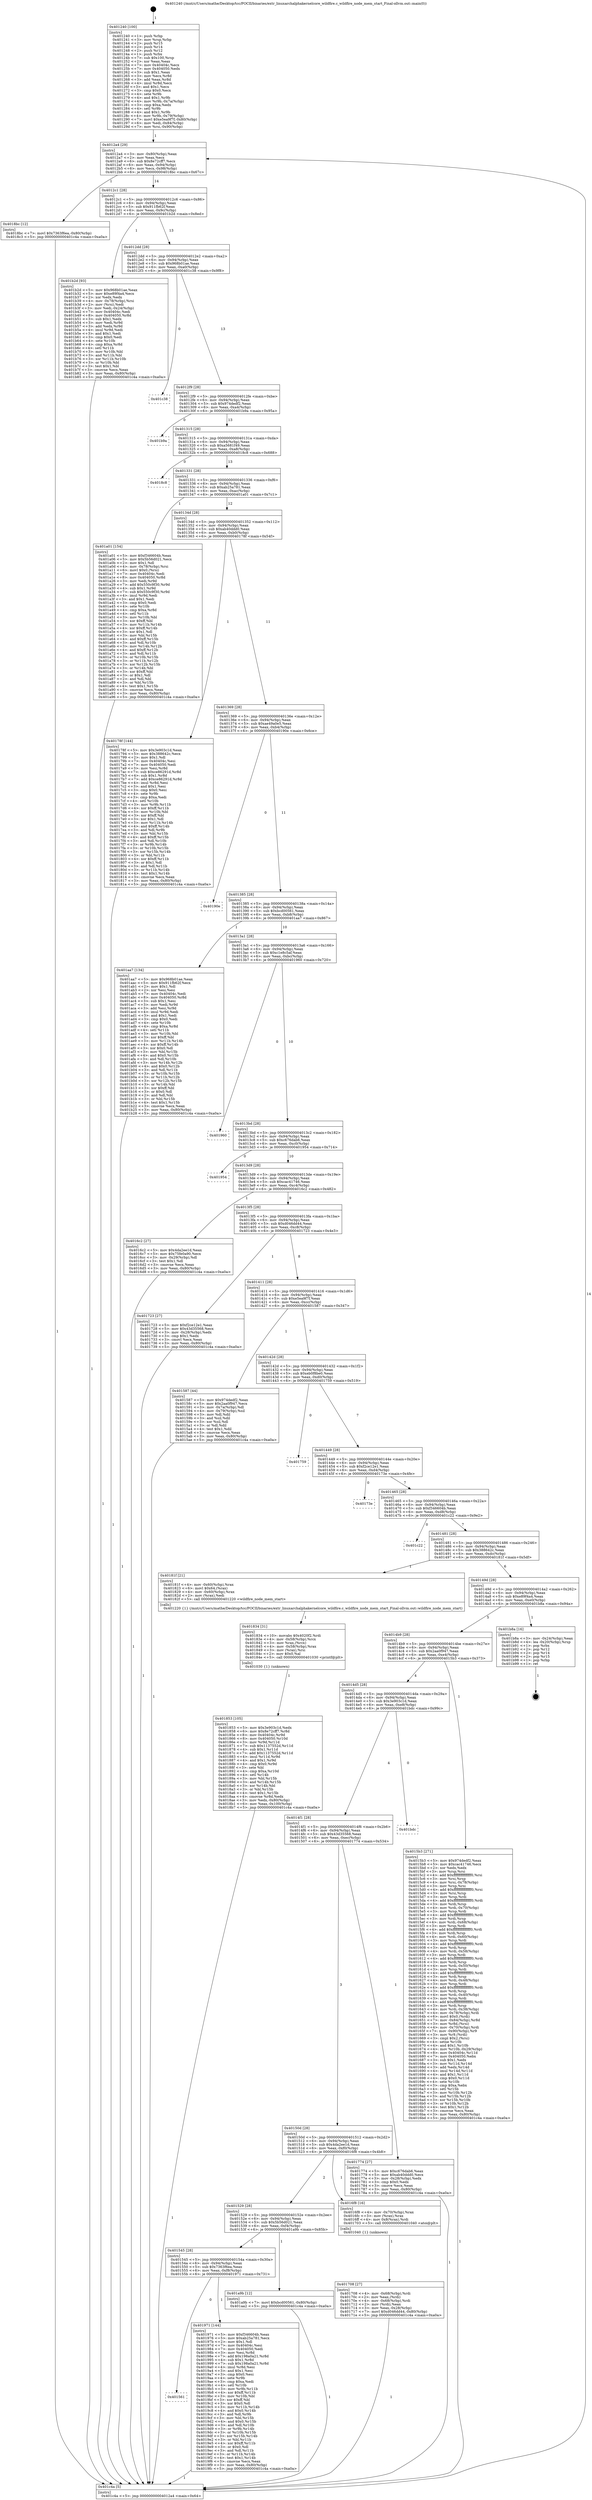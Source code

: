 digraph "0x401240" {
  label = "0x401240 (/mnt/c/Users/mathe/Desktop/tcc/POCII/binaries/extr_linuxarchalphakernelcore_wildfire.c_wildfire_node_mem_start_Final-ollvm.out::main(0))"
  labelloc = "t"
  node[shape=record]

  Entry [label="",width=0.3,height=0.3,shape=circle,fillcolor=black,style=filled]
  "0x4012a4" [label="{
     0x4012a4 [29]\l
     | [instrs]\l
     &nbsp;&nbsp;0x4012a4 \<+3\>: mov -0x80(%rbp),%eax\l
     &nbsp;&nbsp;0x4012a7 \<+2\>: mov %eax,%ecx\l
     &nbsp;&nbsp;0x4012a9 \<+6\>: sub $0x8e72cff7,%ecx\l
     &nbsp;&nbsp;0x4012af \<+6\>: mov %eax,-0x94(%rbp)\l
     &nbsp;&nbsp;0x4012b5 \<+6\>: mov %ecx,-0x98(%rbp)\l
     &nbsp;&nbsp;0x4012bb \<+6\>: je 00000000004018bc \<main+0x67c\>\l
  }"]
  "0x4018bc" [label="{
     0x4018bc [12]\l
     | [instrs]\l
     &nbsp;&nbsp;0x4018bc \<+7\>: movl $0x7363f6ea,-0x80(%rbp)\l
     &nbsp;&nbsp;0x4018c3 \<+5\>: jmp 0000000000401c4a \<main+0xa0a\>\l
  }"]
  "0x4012c1" [label="{
     0x4012c1 [28]\l
     | [instrs]\l
     &nbsp;&nbsp;0x4012c1 \<+5\>: jmp 00000000004012c6 \<main+0x86\>\l
     &nbsp;&nbsp;0x4012c6 \<+6\>: mov -0x94(%rbp),%eax\l
     &nbsp;&nbsp;0x4012cc \<+5\>: sub $0x911fb62f,%eax\l
     &nbsp;&nbsp;0x4012d1 \<+6\>: mov %eax,-0x9c(%rbp)\l
     &nbsp;&nbsp;0x4012d7 \<+6\>: je 0000000000401b2d \<main+0x8ed\>\l
  }"]
  Exit [label="",width=0.3,height=0.3,shape=circle,fillcolor=black,style=filled,peripheries=2]
  "0x401b2d" [label="{
     0x401b2d [93]\l
     | [instrs]\l
     &nbsp;&nbsp;0x401b2d \<+5\>: mov $0x968b01ae,%eax\l
     &nbsp;&nbsp;0x401b32 \<+5\>: mov $0xe89f4a4,%ecx\l
     &nbsp;&nbsp;0x401b37 \<+2\>: xor %edx,%edx\l
     &nbsp;&nbsp;0x401b39 \<+4\>: mov -0x78(%rbp),%rsi\l
     &nbsp;&nbsp;0x401b3d \<+2\>: mov (%rsi),%edi\l
     &nbsp;&nbsp;0x401b3f \<+3\>: mov %edi,-0x24(%rbp)\l
     &nbsp;&nbsp;0x401b42 \<+7\>: mov 0x40404c,%edi\l
     &nbsp;&nbsp;0x401b49 \<+8\>: mov 0x404050,%r8d\l
     &nbsp;&nbsp;0x401b51 \<+3\>: sub $0x1,%edx\l
     &nbsp;&nbsp;0x401b54 \<+3\>: mov %edi,%r9d\l
     &nbsp;&nbsp;0x401b57 \<+3\>: add %edx,%r9d\l
     &nbsp;&nbsp;0x401b5a \<+4\>: imul %r9d,%edi\l
     &nbsp;&nbsp;0x401b5e \<+3\>: and $0x1,%edi\l
     &nbsp;&nbsp;0x401b61 \<+3\>: cmp $0x0,%edi\l
     &nbsp;&nbsp;0x401b64 \<+4\>: sete %r10b\l
     &nbsp;&nbsp;0x401b68 \<+4\>: cmp $0xa,%r8d\l
     &nbsp;&nbsp;0x401b6c \<+4\>: setl %r11b\l
     &nbsp;&nbsp;0x401b70 \<+3\>: mov %r10b,%bl\l
     &nbsp;&nbsp;0x401b73 \<+3\>: and %r11b,%bl\l
     &nbsp;&nbsp;0x401b76 \<+3\>: xor %r11b,%r10b\l
     &nbsp;&nbsp;0x401b79 \<+3\>: or %r10b,%bl\l
     &nbsp;&nbsp;0x401b7c \<+3\>: test $0x1,%bl\l
     &nbsp;&nbsp;0x401b7f \<+3\>: cmovne %ecx,%eax\l
     &nbsp;&nbsp;0x401b82 \<+3\>: mov %eax,-0x80(%rbp)\l
     &nbsp;&nbsp;0x401b85 \<+5\>: jmp 0000000000401c4a \<main+0xa0a\>\l
  }"]
  "0x4012dd" [label="{
     0x4012dd [28]\l
     | [instrs]\l
     &nbsp;&nbsp;0x4012dd \<+5\>: jmp 00000000004012e2 \<main+0xa2\>\l
     &nbsp;&nbsp;0x4012e2 \<+6\>: mov -0x94(%rbp),%eax\l
     &nbsp;&nbsp;0x4012e8 \<+5\>: sub $0x968b01ae,%eax\l
     &nbsp;&nbsp;0x4012ed \<+6\>: mov %eax,-0xa0(%rbp)\l
     &nbsp;&nbsp;0x4012f3 \<+6\>: je 0000000000401c38 \<main+0x9f8\>\l
  }"]
  "0x401561" [label="{
     0x401561\l
  }", style=dashed]
  "0x401c38" [label="{
     0x401c38\l
  }", style=dashed]
  "0x4012f9" [label="{
     0x4012f9 [28]\l
     | [instrs]\l
     &nbsp;&nbsp;0x4012f9 \<+5\>: jmp 00000000004012fe \<main+0xbe\>\l
     &nbsp;&nbsp;0x4012fe \<+6\>: mov -0x94(%rbp),%eax\l
     &nbsp;&nbsp;0x401304 \<+5\>: sub $0x974dedf2,%eax\l
     &nbsp;&nbsp;0x401309 \<+6\>: mov %eax,-0xa4(%rbp)\l
     &nbsp;&nbsp;0x40130f \<+6\>: je 0000000000401b9a \<main+0x95a\>\l
  }"]
  "0x401971" [label="{
     0x401971 [144]\l
     | [instrs]\l
     &nbsp;&nbsp;0x401971 \<+5\>: mov $0xf346604b,%eax\l
     &nbsp;&nbsp;0x401976 \<+5\>: mov $0xab25a781,%ecx\l
     &nbsp;&nbsp;0x40197b \<+2\>: mov $0x1,%dl\l
     &nbsp;&nbsp;0x40197d \<+7\>: mov 0x40404c,%esi\l
     &nbsp;&nbsp;0x401984 \<+7\>: mov 0x404050,%edi\l
     &nbsp;&nbsp;0x40198b \<+3\>: mov %esi,%r8d\l
     &nbsp;&nbsp;0x40198e \<+7\>: add $0x198a0a21,%r8d\l
     &nbsp;&nbsp;0x401995 \<+4\>: sub $0x1,%r8d\l
     &nbsp;&nbsp;0x401999 \<+7\>: sub $0x198a0a21,%r8d\l
     &nbsp;&nbsp;0x4019a0 \<+4\>: imul %r8d,%esi\l
     &nbsp;&nbsp;0x4019a4 \<+3\>: and $0x1,%esi\l
     &nbsp;&nbsp;0x4019a7 \<+3\>: cmp $0x0,%esi\l
     &nbsp;&nbsp;0x4019aa \<+4\>: sete %r9b\l
     &nbsp;&nbsp;0x4019ae \<+3\>: cmp $0xa,%edi\l
     &nbsp;&nbsp;0x4019b1 \<+4\>: setl %r10b\l
     &nbsp;&nbsp;0x4019b5 \<+3\>: mov %r9b,%r11b\l
     &nbsp;&nbsp;0x4019b8 \<+4\>: xor $0xff,%r11b\l
     &nbsp;&nbsp;0x4019bc \<+3\>: mov %r10b,%bl\l
     &nbsp;&nbsp;0x4019bf \<+3\>: xor $0xff,%bl\l
     &nbsp;&nbsp;0x4019c2 \<+3\>: xor $0x0,%dl\l
     &nbsp;&nbsp;0x4019c5 \<+3\>: mov %r11b,%r14b\l
     &nbsp;&nbsp;0x4019c8 \<+4\>: and $0x0,%r14b\l
     &nbsp;&nbsp;0x4019cc \<+3\>: and %dl,%r9b\l
     &nbsp;&nbsp;0x4019cf \<+3\>: mov %bl,%r15b\l
     &nbsp;&nbsp;0x4019d2 \<+4\>: and $0x0,%r15b\l
     &nbsp;&nbsp;0x4019d6 \<+3\>: and %dl,%r10b\l
     &nbsp;&nbsp;0x4019d9 \<+3\>: or %r9b,%r14b\l
     &nbsp;&nbsp;0x4019dc \<+3\>: or %r10b,%r15b\l
     &nbsp;&nbsp;0x4019df \<+3\>: xor %r15b,%r14b\l
     &nbsp;&nbsp;0x4019e2 \<+3\>: or %bl,%r11b\l
     &nbsp;&nbsp;0x4019e5 \<+4\>: xor $0xff,%r11b\l
     &nbsp;&nbsp;0x4019e9 \<+3\>: or $0x0,%dl\l
     &nbsp;&nbsp;0x4019ec \<+3\>: and %dl,%r11b\l
     &nbsp;&nbsp;0x4019ef \<+3\>: or %r11b,%r14b\l
     &nbsp;&nbsp;0x4019f2 \<+4\>: test $0x1,%r14b\l
     &nbsp;&nbsp;0x4019f6 \<+3\>: cmovne %ecx,%eax\l
     &nbsp;&nbsp;0x4019f9 \<+3\>: mov %eax,-0x80(%rbp)\l
     &nbsp;&nbsp;0x4019fc \<+5\>: jmp 0000000000401c4a \<main+0xa0a\>\l
  }"]
  "0x401b9a" [label="{
     0x401b9a\l
  }", style=dashed]
  "0x401315" [label="{
     0x401315 [28]\l
     | [instrs]\l
     &nbsp;&nbsp;0x401315 \<+5\>: jmp 000000000040131a \<main+0xda\>\l
     &nbsp;&nbsp;0x40131a \<+6\>: mov -0x94(%rbp),%eax\l
     &nbsp;&nbsp;0x401320 \<+5\>: sub $0xa5681f49,%eax\l
     &nbsp;&nbsp;0x401325 \<+6\>: mov %eax,-0xa8(%rbp)\l
     &nbsp;&nbsp;0x40132b \<+6\>: je 00000000004018c8 \<main+0x688\>\l
  }"]
  "0x401545" [label="{
     0x401545 [28]\l
     | [instrs]\l
     &nbsp;&nbsp;0x401545 \<+5\>: jmp 000000000040154a \<main+0x30a\>\l
     &nbsp;&nbsp;0x40154a \<+6\>: mov -0x94(%rbp),%eax\l
     &nbsp;&nbsp;0x401550 \<+5\>: sub $0x7363f6ea,%eax\l
     &nbsp;&nbsp;0x401555 \<+6\>: mov %eax,-0xf8(%rbp)\l
     &nbsp;&nbsp;0x40155b \<+6\>: je 0000000000401971 \<main+0x731\>\l
  }"]
  "0x4018c8" [label="{
     0x4018c8\l
  }", style=dashed]
  "0x401331" [label="{
     0x401331 [28]\l
     | [instrs]\l
     &nbsp;&nbsp;0x401331 \<+5\>: jmp 0000000000401336 \<main+0xf6\>\l
     &nbsp;&nbsp;0x401336 \<+6\>: mov -0x94(%rbp),%eax\l
     &nbsp;&nbsp;0x40133c \<+5\>: sub $0xab25a781,%eax\l
     &nbsp;&nbsp;0x401341 \<+6\>: mov %eax,-0xac(%rbp)\l
     &nbsp;&nbsp;0x401347 \<+6\>: je 0000000000401a01 \<main+0x7c1\>\l
  }"]
  "0x401a9b" [label="{
     0x401a9b [12]\l
     | [instrs]\l
     &nbsp;&nbsp;0x401a9b \<+7\>: movl $0xbcd00561,-0x80(%rbp)\l
     &nbsp;&nbsp;0x401aa2 \<+5\>: jmp 0000000000401c4a \<main+0xa0a\>\l
  }"]
  "0x401a01" [label="{
     0x401a01 [154]\l
     | [instrs]\l
     &nbsp;&nbsp;0x401a01 \<+5\>: mov $0xf346604b,%eax\l
     &nbsp;&nbsp;0x401a06 \<+5\>: mov $0x5b56d021,%ecx\l
     &nbsp;&nbsp;0x401a0b \<+2\>: mov $0x1,%dl\l
     &nbsp;&nbsp;0x401a0d \<+4\>: mov -0x78(%rbp),%rsi\l
     &nbsp;&nbsp;0x401a11 \<+6\>: movl $0x0,(%rsi)\l
     &nbsp;&nbsp;0x401a17 \<+7\>: mov 0x40404c,%edi\l
     &nbsp;&nbsp;0x401a1e \<+8\>: mov 0x404050,%r8d\l
     &nbsp;&nbsp;0x401a26 \<+3\>: mov %edi,%r9d\l
     &nbsp;&nbsp;0x401a29 \<+7\>: add $0x550c9f30,%r9d\l
     &nbsp;&nbsp;0x401a30 \<+4\>: sub $0x1,%r9d\l
     &nbsp;&nbsp;0x401a34 \<+7\>: sub $0x550c9f30,%r9d\l
     &nbsp;&nbsp;0x401a3b \<+4\>: imul %r9d,%edi\l
     &nbsp;&nbsp;0x401a3f \<+3\>: and $0x1,%edi\l
     &nbsp;&nbsp;0x401a42 \<+3\>: cmp $0x0,%edi\l
     &nbsp;&nbsp;0x401a45 \<+4\>: sete %r10b\l
     &nbsp;&nbsp;0x401a49 \<+4\>: cmp $0xa,%r8d\l
     &nbsp;&nbsp;0x401a4d \<+4\>: setl %r11b\l
     &nbsp;&nbsp;0x401a51 \<+3\>: mov %r10b,%bl\l
     &nbsp;&nbsp;0x401a54 \<+3\>: xor $0xff,%bl\l
     &nbsp;&nbsp;0x401a57 \<+3\>: mov %r11b,%r14b\l
     &nbsp;&nbsp;0x401a5a \<+4\>: xor $0xff,%r14b\l
     &nbsp;&nbsp;0x401a5e \<+3\>: xor $0x1,%dl\l
     &nbsp;&nbsp;0x401a61 \<+3\>: mov %bl,%r15b\l
     &nbsp;&nbsp;0x401a64 \<+4\>: and $0xff,%r15b\l
     &nbsp;&nbsp;0x401a68 \<+3\>: and %dl,%r10b\l
     &nbsp;&nbsp;0x401a6b \<+3\>: mov %r14b,%r12b\l
     &nbsp;&nbsp;0x401a6e \<+4\>: and $0xff,%r12b\l
     &nbsp;&nbsp;0x401a72 \<+3\>: and %dl,%r11b\l
     &nbsp;&nbsp;0x401a75 \<+3\>: or %r10b,%r15b\l
     &nbsp;&nbsp;0x401a78 \<+3\>: or %r11b,%r12b\l
     &nbsp;&nbsp;0x401a7b \<+3\>: xor %r12b,%r15b\l
     &nbsp;&nbsp;0x401a7e \<+3\>: or %r14b,%bl\l
     &nbsp;&nbsp;0x401a81 \<+3\>: xor $0xff,%bl\l
     &nbsp;&nbsp;0x401a84 \<+3\>: or $0x1,%dl\l
     &nbsp;&nbsp;0x401a87 \<+2\>: and %dl,%bl\l
     &nbsp;&nbsp;0x401a89 \<+3\>: or %bl,%r15b\l
     &nbsp;&nbsp;0x401a8c \<+4\>: test $0x1,%r15b\l
     &nbsp;&nbsp;0x401a90 \<+3\>: cmovne %ecx,%eax\l
     &nbsp;&nbsp;0x401a93 \<+3\>: mov %eax,-0x80(%rbp)\l
     &nbsp;&nbsp;0x401a96 \<+5\>: jmp 0000000000401c4a \<main+0xa0a\>\l
  }"]
  "0x40134d" [label="{
     0x40134d [28]\l
     | [instrs]\l
     &nbsp;&nbsp;0x40134d \<+5\>: jmp 0000000000401352 \<main+0x112\>\l
     &nbsp;&nbsp;0x401352 \<+6\>: mov -0x94(%rbp),%eax\l
     &nbsp;&nbsp;0x401358 \<+5\>: sub $0xab40ddd0,%eax\l
     &nbsp;&nbsp;0x40135d \<+6\>: mov %eax,-0xb0(%rbp)\l
     &nbsp;&nbsp;0x401363 \<+6\>: je 000000000040178f \<main+0x54f\>\l
  }"]
  "0x401853" [label="{
     0x401853 [105]\l
     | [instrs]\l
     &nbsp;&nbsp;0x401853 \<+5\>: mov $0x3e903c1d,%edx\l
     &nbsp;&nbsp;0x401858 \<+6\>: mov $0x8e72cff7,%r8d\l
     &nbsp;&nbsp;0x40185e \<+8\>: mov 0x40404c,%r9d\l
     &nbsp;&nbsp;0x401866 \<+8\>: mov 0x404050,%r10d\l
     &nbsp;&nbsp;0x40186e \<+3\>: mov %r9d,%r11d\l
     &nbsp;&nbsp;0x401871 \<+7\>: sub $0x1137552d,%r11d\l
     &nbsp;&nbsp;0x401878 \<+4\>: sub $0x1,%r11d\l
     &nbsp;&nbsp;0x40187c \<+7\>: add $0x1137552d,%r11d\l
     &nbsp;&nbsp;0x401883 \<+4\>: imul %r11d,%r9d\l
     &nbsp;&nbsp;0x401887 \<+4\>: and $0x1,%r9d\l
     &nbsp;&nbsp;0x40188b \<+4\>: cmp $0x0,%r9d\l
     &nbsp;&nbsp;0x40188f \<+3\>: sete %bl\l
     &nbsp;&nbsp;0x401892 \<+4\>: cmp $0xa,%r10d\l
     &nbsp;&nbsp;0x401896 \<+4\>: setl %r14b\l
     &nbsp;&nbsp;0x40189a \<+3\>: mov %bl,%r15b\l
     &nbsp;&nbsp;0x40189d \<+3\>: and %r14b,%r15b\l
     &nbsp;&nbsp;0x4018a0 \<+3\>: xor %r14b,%bl\l
     &nbsp;&nbsp;0x4018a3 \<+3\>: or %bl,%r15b\l
     &nbsp;&nbsp;0x4018a6 \<+4\>: test $0x1,%r15b\l
     &nbsp;&nbsp;0x4018aa \<+4\>: cmovne %r8d,%edx\l
     &nbsp;&nbsp;0x4018ae \<+3\>: mov %edx,-0x80(%rbp)\l
     &nbsp;&nbsp;0x4018b1 \<+6\>: mov %eax,-0x100(%rbp)\l
     &nbsp;&nbsp;0x4018b7 \<+5\>: jmp 0000000000401c4a \<main+0xa0a\>\l
  }"]
  "0x40178f" [label="{
     0x40178f [144]\l
     | [instrs]\l
     &nbsp;&nbsp;0x40178f \<+5\>: mov $0x3e903c1d,%eax\l
     &nbsp;&nbsp;0x401794 \<+5\>: mov $0x388642c,%ecx\l
     &nbsp;&nbsp;0x401799 \<+2\>: mov $0x1,%dl\l
     &nbsp;&nbsp;0x40179b \<+7\>: mov 0x40404c,%esi\l
     &nbsp;&nbsp;0x4017a2 \<+7\>: mov 0x404050,%edi\l
     &nbsp;&nbsp;0x4017a9 \<+3\>: mov %esi,%r8d\l
     &nbsp;&nbsp;0x4017ac \<+7\>: sub $0xce86291d,%r8d\l
     &nbsp;&nbsp;0x4017b3 \<+4\>: sub $0x1,%r8d\l
     &nbsp;&nbsp;0x4017b7 \<+7\>: add $0xce86291d,%r8d\l
     &nbsp;&nbsp;0x4017be \<+4\>: imul %r8d,%esi\l
     &nbsp;&nbsp;0x4017c2 \<+3\>: and $0x1,%esi\l
     &nbsp;&nbsp;0x4017c5 \<+3\>: cmp $0x0,%esi\l
     &nbsp;&nbsp;0x4017c8 \<+4\>: sete %r9b\l
     &nbsp;&nbsp;0x4017cc \<+3\>: cmp $0xa,%edi\l
     &nbsp;&nbsp;0x4017cf \<+4\>: setl %r10b\l
     &nbsp;&nbsp;0x4017d3 \<+3\>: mov %r9b,%r11b\l
     &nbsp;&nbsp;0x4017d6 \<+4\>: xor $0xff,%r11b\l
     &nbsp;&nbsp;0x4017da \<+3\>: mov %r10b,%bl\l
     &nbsp;&nbsp;0x4017dd \<+3\>: xor $0xff,%bl\l
     &nbsp;&nbsp;0x4017e0 \<+3\>: xor $0x1,%dl\l
     &nbsp;&nbsp;0x4017e3 \<+3\>: mov %r11b,%r14b\l
     &nbsp;&nbsp;0x4017e6 \<+4\>: and $0xff,%r14b\l
     &nbsp;&nbsp;0x4017ea \<+3\>: and %dl,%r9b\l
     &nbsp;&nbsp;0x4017ed \<+3\>: mov %bl,%r15b\l
     &nbsp;&nbsp;0x4017f0 \<+4\>: and $0xff,%r15b\l
     &nbsp;&nbsp;0x4017f4 \<+3\>: and %dl,%r10b\l
     &nbsp;&nbsp;0x4017f7 \<+3\>: or %r9b,%r14b\l
     &nbsp;&nbsp;0x4017fa \<+3\>: or %r10b,%r15b\l
     &nbsp;&nbsp;0x4017fd \<+3\>: xor %r15b,%r14b\l
     &nbsp;&nbsp;0x401800 \<+3\>: or %bl,%r11b\l
     &nbsp;&nbsp;0x401803 \<+4\>: xor $0xff,%r11b\l
     &nbsp;&nbsp;0x401807 \<+3\>: or $0x1,%dl\l
     &nbsp;&nbsp;0x40180a \<+3\>: and %dl,%r11b\l
     &nbsp;&nbsp;0x40180d \<+3\>: or %r11b,%r14b\l
     &nbsp;&nbsp;0x401810 \<+4\>: test $0x1,%r14b\l
     &nbsp;&nbsp;0x401814 \<+3\>: cmovne %ecx,%eax\l
     &nbsp;&nbsp;0x401817 \<+3\>: mov %eax,-0x80(%rbp)\l
     &nbsp;&nbsp;0x40181a \<+5\>: jmp 0000000000401c4a \<main+0xa0a\>\l
  }"]
  "0x401369" [label="{
     0x401369 [28]\l
     | [instrs]\l
     &nbsp;&nbsp;0x401369 \<+5\>: jmp 000000000040136e \<main+0x12e\>\l
     &nbsp;&nbsp;0x40136e \<+6\>: mov -0x94(%rbp),%eax\l
     &nbsp;&nbsp;0x401374 \<+5\>: sub $0xae49a0e5,%eax\l
     &nbsp;&nbsp;0x401379 \<+6\>: mov %eax,-0xb4(%rbp)\l
     &nbsp;&nbsp;0x40137f \<+6\>: je 000000000040190e \<main+0x6ce\>\l
  }"]
  "0x401834" [label="{
     0x401834 [31]\l
     | [instrs]\l
     &nbsp;&nbsp;0x401834 \<+10\>: movabs $0x4020f2,%rdi\l
     &nbsp;&nbsp;0x40183e \<+4\>: mov -0x58(%rbp),%rcx\l
     &nbsp;&nbsp;0x401842 \<+3\>: mov %rax,(%rcx)\l
     &nbsp;&nbsp;0x401845 \<+4\>: mov -0x58(%rbp),%rax\l
     &nbsp;&nbsp;0x401849 \<+3\>: mov (%rax),%rsi\l
     &nbsp;&nbsp;0x40184c \<+2\>: mov $0x0,%al\l
     &nbsp;&nbsp;0x40184e \<+5\>: call 0000000000401030 \<printf@plt\>\l
     | [calls]\l
     &nbsp;&nbsp;0x401030 \{1\} (unknown)\l
  }"]
  "0x40190e" [label="{
     0x40190e\l
  }", style=dashed]
  "0x401385" [label="{
     0x401385 [28]\l
     | [instrs]\l
     &nbsp;&nbsp;0x401385 \<+5\>: jmp 000000000040138a \<main+0x14a\>\l
     &nbsp;&nbsp;0x40138a \<+6\>: mov -0x94(%rbp),%eax\l
     &nbsp;&nbsp;0x401390 \<+5\>: sub $0xbcd00561,%eax\l
     &nbsp;&nbsp;0x401395 \<+6\>: mov %eax,-0xb8(%rbp)\l
     &nbsp;&nbsp;0x40139b \<+6\>: je 0000000000401aa7 \<main+0x867\>\l
  }"]
  "0x401708" [label="{
     0x401708 [27]\l
     | [instrs]\l
     &nbsp;&nbsp;0x401708 \<+4\>: mov -0x68(%rbp),%rdi\l
     &nbsp;&nbsp;0x40170c \<+2\>: mov %eax,(%rdi)\l
     &nbsp;&nbsp;0x40170e \<+4\>: mov -0x68(%rbp),%rdi\l
     &nbsp;&nbsp;0x401712 \<+2\>: mov (%rdi),%eax\l
     &nbsp;&nbsp;0x401714 \<+3\>: mov %eax,-0x28(%rbp)\l
     &nbsp;&nbsp;0x401717 \<+7\>: movl $0xd046dd44,-0x80(%rbp)\l
     &nbsp;&nbsp;0x40171e \<+5\>: jmp 0000000000401c4a \<main+0xa0a\>\l
  }"]
  "0x401aa7" [label="{
     0x401aa7 [134]\l
     | [instrs]\l
     &nbsp;&nbsp;0x401aa7 \<+5\>: mov $0x968b01ae,%eax\l
     &nbsp;&nbsp;0x401aac \<+5\>: mov $0x911fb62f,%ecx\l
     &nbsp;&nbsp;0x401ab1 \<+2\>: mov $0x1,%dl\l
     &nbsp;&nbsp;0x401ab3 \<+2\>: xor %esi,%esi\l
     &nbsp;&nbsp;0x401ab5 \<+7\>: mov 0x40404c,%edi\l
     &nbsp;&nbsp;0x401abc \<+8\>: mov 0x404050,%r8d\l
     &nbsp;&nbsp;0x401ac4 \<+3\>: sub $0x1,%esi\l
     &nbsp;&nbsp;0x401ac7 \<+3\>: mov %edi,%r9d\l
     &nbsp;&nbsp;0x401aca \<+3\>: add %esi,%r9d\l
     &nbsp;&nbsp;0x401acd \<+4\>: imul %r9d,%edi\l
     &nbsp;&nbsp;0x401ad1 \<+3\>: and $0x1,%edi\l
     &nbsp;&nbsp;0x401ad4 \<+3\>: cmp $0x0,%edi\l
     &nbsp;&nbsp;0x401ad7 \<+4\>: sete %r10b\l
     &nbsp;&nbsp;0x401adb \<+4\>: cmp $0xa,%r8d\l
     &nbsp;&nbsp;0x401adf \<+4\>: setl %r11b\l
     &nbsp;&nbsp;0x401ae3 \<+3\>: mov %r10b,%bl\l
     &nbsp;&nbsp;0x401ae6 \<+3\>: xor $0xff,%bl\l
     &nbsp;&nbsp;0x401ae9 \<+3\>: mov %r11b,%r14b\l
     &nbsp;&nbsp;0x401aec \<+4\>: xor $0xff,%r14b\l
     &nbsp;&nbsp;0x401af0 \<+3\>: xor $0x0,%dl\l
     &nbsp;&nbsp;0x401af3 \<+3\>: mov %bl,%r15b\l
     &nbsp;&nbsp;0x401af6 \<+4\>: and $0x0,%r15b\l
     &nbsp;&nbsp;0x401afa \<+3\>: and %dl,%r10b\l
     &nbsp;&nbsp;0x401afd \<+3\>: mov %r14b,%r12b\l
     &nbsp;&nbsp;0x401b00 \<+4\>: and $0x0,%r12b\l
     &nbsp;&nbsp;0x401b04 \<+3\>: and %dl,%r11b\l
     &nbsp;&nbsp;0x401b07 \<+3\>: or %r10b,%r15b\l
     &nbsp;&nbsp;0x401b0a \<+3\>: or %r11b,%r12b\l
     &nbsp;&nbsp;0x401b0d \<+3\>: xor %r12b,%r15b\l
     &nbsp;&nbsp;0x401b10 \<+3\>: or %r14b,%bl\l
     &nbsp;&nbsp;0x401b13 \<+3\>: xor $0xff,%bl\l
     &nbsp;&nbsp;0x401b16 \<+3\>: or $0x0,%dl\l
     &nbsp;&nbsp;0x401b19 \<+2\>: and %dl,%bl\l
     &nbsp;&nbsp;0x401b1b \<+3\>: or %bl,%r15b\l
     &nbsp;&nbsp;0x401b1e \<+4\>: test $0x1,%r15b\l
     &nbsp;&nbsp;0x401b22 \<+3\>: cmovne %ecx,%eax\l
     &nbsp;&nbsp;0x401b25 \<+3\>: mov %eax,-0x80(%rbp)\l
     &nbsp;&nbsp;0x401b28 \<+5\>: jmp 0000000000401c4a \<main+0xa0a\>\l
  }"]
  "0x4013a1" [label="{
     0x4013a1 [28]\l
     | [instrs]\l
     &nbsp;&nbsp;0x4013a1 \<+5\>: jmp 00000000004013a6 \<main+0x166\>\l
     &nbsp;&nbsp;0x4013a6 \<+6\>: mov -0x94(%rbp),%eax\l
     &nbsp;&nbsp;0x4013ac \<+5\>: sub $0xc1e8c5af,%eax\l
     &nbsp;&nbsp;0x4013b1 \<+6\>: mov %eax,-0xbc(%rbp)\l
     &nbsp;&nbsp;0x4013b7 \<+6\>: je 0000000000401960 \<main+0x720\>\l
  }"]
  "0x401529" [label="{
     0x401529 [28]\l
     | [instrs]\l
     &nbsp;&nbsp;0x401529 \<+5\>: jmp 000000000040152e \<main+0x2ee\>\l
     &nbsp;&nbsp;0x40152e \<+6\>: mov -0x94(%rbp),%eax\l
     &nbsp;&nbsp;0x401534 \<+5\>: sub $0x5b56d021,%eax\l
     &nbsp;&nbsp;0x401539 \<+6\>: mov %eax,-0xf4(%rbp)\l
     &nbsp;&nbsp;0x40153f \<+6\>: je 0000000000401a9b \<main+0x85b\>\l
  }"]
  "0x401960" [label="{
     0x401960\l
  }", style=dashed]
  "0x4013bd" [label="{
     0x4013bd [28]\l
     | [instrs]\l
     &nbsp;&nbsp;0x4013bd \<+5\>: jmp 00000000004013c2 \<main+0x182\>\l
     &nbsp;&nbsp;0x4013c2 \<+6\>: mov -0x94(%rbp),%eax\l
     &nbsp;&nbsp;0x4013c8 \<+5\>: sub $0xc676dab6,%eax\l
     &nbsp;&nbsp;0x4013cd \<+6\>: mov %eax,-0xc0(%rbp)\l
     &nbsp;&nbsp;0x4013d3 \<+6\>: je 0000000000401954 \<main+0x714\>\l
  }"]
  "0x4016f8" [label="{
     0x4016f8 [16]\l
     | [instrs]\l
     &nbsp;&nbsp;0x4016f8 \<+4\>: mov -0x70(%rbp),%rax\l
     &nbsp;&nbsp;0x4016fc \<+3\>: mov (%rax),%rax\l
     &nbsp;&nbsp;0x4016ff \<+4\>: mov 0x8(%rax),%rdi\l
     &nbsp;&nbsp;0x401703 \<+5\>: call 0000000000401040 \<atoi@plt\>\l
     | [calls]\l
     &nbsp;&nbsp;0x401040 \{1\} (unknown)\l
  }"]
  "0x401954" [label="{
     0x401954\l
  }", style=dashed]
  "0x4013d9" [label="{
     0x4013d9 [28]\l
     | [instrs]\l
     &nbsp;&nbsp;0x4013d9 \<+5\>: jmp 00000000004013de \<main+0x19e\>\l
     &nbsp;&nbsp;0x4013de \<+6\>: mov -0x94(%rbp),%eax\l
     &nbsp;&nbsp;0x4013e4 \<+5\>: sub $0xcac41746,%eax\l
     &nbsp;&nbsp;0x4013e9 \<+6\>: mov %eax,-0xc4(%rbp)\l
     &nbsp;&nbsp;0x4013ef \<+6\>: je 00000000004016c2 \<main+0x482\>\l
  }"]
  "0x40150d" [label="{
     0x40150d [28]\l
     | [instrs]\l
     &nbsp;&nbsp;0x40150d \<+5\>: jmp 0000000000401512 \<main+0x2d2\>\l
     &nbsp;&nbsp;0x401512 \<+6\>: mov -0x94(%rbp),%eax\l
     &nbsp;&nbsp;0x401518 \<+5\>: sub $0x4da2ee1d,%eax\l
     &nbsp;&nbsp;0x40151d \<+6\>: mov %eax,-0xf0(%rbp)\l
     &nbsp;&nbsp;0x401523 \<+6\>: je 00000000004016f8 \<main+0x4b8\>\l
  }"]
  "0x4016c2" [label="{
     0x4016c2 [27]\l
     | [instrs]\l
     &nbsp;&nbsp;0x4016c2 \<+5\>: mov $0x4da2ee1d,%eax\l
     &nbsp;&nbsp;0x4016c7 \<+5\>: mov $0x75fe0a90,%ecx\l
     &nbsp;&nbsp;0x4016cc \<+3\>: mov -0x29(%rbp),%dl\l
     &nbsp;&nbsp;0x4016cf \<+3\>: test $0x1,%dl\l
     &nbsp;&nbsp;0x4016d2 \<+3\>: cmovne %ecx,%eax\l
     &nbsp;&nbsp;0x4016d5 \<+3\>: mov %eax,-0x80(%rbp)\l
     &nbsp;&nbsp;0x4016d8 \<+5\>: jmp 0000000000401c4a \<main+0xa0a\>\l
  }"]
  "0x4013f5" [label="{
     0x4013f5 [28]\l
     | [instrs]\l
     &nbsp;&nbsp;0x4013f5 \<+5\>: jmp 00000000004013fa \<main+0x1ba\>\l
     &nbsp;&nbsp;0x4013fa \<+6\>: mov -0x94(%rbp),%eax\l
     &nbsp;&nbsp;0x401400 \<+5\>: sub $0xd046dd44,%eax\l
     &nbsp;&nbsp;0x401405 \<+6\>: mov %eax,-0xc8(%rbp)\l
     &nbsp;&nbsp;0x40140b \<+6\>: je 0000000000401723 \<main+0x4e3\>\l
  }"]
  "0x401774" [label="{
     0x401774 [27]\l
     | [instrs]\l
     &nbsp;&nbsp;0x401774 \<+5\>: mov $0xc676dab6,%eax\l
     &nbsp;&nbsp;0x401779 \<+5\>: mov $0xab40ddd0,%ecx\l
     &nbsp;&nbsp;0x40177e \<+3\>: mov -0x28(%rbp),%edx\l
     &nbsp;&nbsp;0x401781 \<+3\>: cmp $0x0,%edx\l
     &nbsp;&nbsp;0x401784 \<+3\>: cmove %ecx,%eax\l
     &nbsp;&nbsp;0x401787 \<+3\>: mov %eax,-0x80(%rbp)\l
     &nbsp;&nbsp;0x40178a \<+5\>: jmp 0000000000401c4a \<main+0xa0a\>\l
  }"]
  "0x401723" [label="{
     0x401723 [27]\l
     | [instrs]\l
     &nbsp;&nbsp;0x401723 \<+5\>: mov $0xf2ce12e1,%eax\l
     &nbsp;&nbsp;0x401728 \<+5\>: mov $0x43d35568,%ecx\l
     &nbsp;&nbsp;0x40172d \<+3\>: mov -0x28(%rbp),%edx\l
     &nbsp;&nbsp;0x401730 \<+3\>: cmp $0x1,%edx\l
     &nbsp;&nbsp;0x401733 \<+3\>: cmovl %ecx,%eax\l
     &nbsp;&nbsp;0x401736 \<+3\>: mov %eax,-0x80(%rbp)\l
     &nbsp;&nbsp;0x401739 \<+5\>: jmp 0000000000401c4a \<main+0xa0a\>\l
  }"]
  "0x401411" [label="{
     0x401411 [28]\l
     | [instrs]\l
     &nbsp;&nbsp;0x401411 \<+5\>: jmp 0000000000401416 \<main+0x1d6\>\l
     &nbsp;&nbsp;0x401416 \<+6\>: mov -0x94(%rbp),%eax\l
     &nbsp;&nbsp;0x40141c \<+5\>: sub $0xe5ea9f7f,%eax\l
     &nbsp;&nbsp;0x401421 \<+6\>: mov %eax,-0xcc(%rbp)\l
     &nbsp;&nbsp;0x401427 \<+6\>: je 0000000000401587 \<main+0x347\>\l
  }"]
  "0x4014f1" [label="{
     0x4014f1 [28]\l
     | [instrs]\l
     &nbsp;&nbsp;0x4014f1 \<+5\>: jmp 00000000004014f6 \<main+0x2b6\>\l
     &nbsp;&nbsp;0x4014f6 \<+6\>: mov -0x94(%rbp),%eax\l
     &nbsp;&nbsp;0x4014fc \<+5\>: sub $0x43d35568,%eax\l
     &nbsp;&nbsp;0x401501 \<+6\>: mov %eax,-0xec(%rbp)\l
     &nbsp;&nbsp;0x401507 \<+6\>: je 0000000000401774 \<main+0x534\>\l
  }"]
  "0x401587" [label="{
     0x401587 [44]\l
     | [instrs]\l
     &nbsp;&nbsp;0x401587 \<+5\>: mov $0x974dedf2,%eax\l
     &nbsp;&nbsp;0x40158c \<+5\>: mov $0x2aa0f947,%ecx\l
     &nbsp;&nbsp;0x401591 \<+3\>: mov -0x7a(%rbp),%dl\l
     &nbsp;&nbsp;0x401594 \<+4\>: mov -0x79(%rbp),%sil\l
     &nbsp;&nbsp;0x401598 \<+3\>: mov %dl,%dil\l
     &nbsp;&nbsp;0x40159b \<+3\>: and %sil,%dil\l
     &nbsp;&nbsp;0x40159e \<+3\>: xor %sil,%dl\l
     &nbsp;&nbsp;0x4015a1 \<+3\>: or %dl,%dil\l
     &nbsp;&nbsp;0x4015a4 \<+4\>: test $0x1,%dil\l
     &nbsp;&nbsp;0x4015a8 \<+3\>: cmovne %ecx,%eax\l
     &nbsp;&nbsp;0x4015ab \<+3\>: mov %eax,-0x80(%rbp)\l
     &nbsp;&nbsp;0x4015ae \<+5\>: jmp 0000000000401c4a \<main+0xa0a\>\l
  }"]
  "0x40142d" [label="{
     0x40142d [28]\l
     | [instrs]\l
     &nbsp;&nbsp;0x40142d \<+5\>: jmp 0000000000401432 \<main+0x1f2\>\l
     &nbsp;&nbsp;0x401432 \<+6\>: mov -0x94(%rbp),%eax\l
     &nbsp;&nbsp;0x401438 \<+5\>: sub $0xeb0f8be0,%eax\l
     &nbsp;&nbsp;0x40143d \<+6\>: mov %eax,-0xd0(%rbp)\l
     &nbsp;&nbsp;0x401443 \<+6\>: je 0000000000401759 \<main+0x519\>\l
  }"]
  "0x401c4a" [label="{
     0x401c4a [5]\l
     | [instrs]\l
     &nbsp;&nbsp;0x401c4a \<+5\>: jmp 00000000004012a4 \<main+0x64\>\l
  }"]
  "0x401240" [label="{
     0x401240 [100]\l
     | [instrs]\l
     &nbsp;&nbsp;0x401240 \<+1\>: push %rbp\l
     &nbsp;&nbsp;0x401241 \<+3\>: mov %rsp,%rbp\l
     &nbsp;&nbsp;0x401244 \<+2\>: push %r15\l
     &nbsp;&nbsp;0x401246 \<+2\>: push %r14\l
     &nbsp;&nbsp;0x401248 \<+2\>: push %r12\l
     &nbsp;&nbsp;0x40124a \<+1\>: push %rbx\l
     &nbsp;&nbsp;0x40124b \<+7\>: sub $0x100,%rsp\l
     &nbsp;&nbsp;0x401252 \<+2\>: xor %eax,%eax\l
     &nbsp;&nbsp;0x401254 \<+7\>: mov 0x40404c,%ecx\l
     &nbsp;&nbsp;0x40125b \<+7\>: mov 0x404050,%edx\l
     &nbsp;&nbsp;0x401262 \<+3\>: sub $0x1,%eax\l
     &nbsp;&nbsp;0x401265 \<+3\>: mov %ecx,%r8d\l
     &nbsp;&nbsp;0x401268 \<+3\>: add %eax,%r8d\l
     &nbsp;&nbsp;0x40126b \<+4\>: imul %r8d,%ecx\l
     &nbsp;&nbsp;0x40126f \<+3\>: and $0x1,%ecx\l
     &nbsp;&nbsp;0x401272 \<+3\>: cmp $0x0,%ecx\l
     &nbsp;&nbsp;0x401275 \<+4\>: sete %r9b\l
     &nbsp;&nbsp;0x401279 \<+4\>: and $0x1,%r9b\l
     &nbsp;&nbsp;0x40127d \<+4\>: mov %r9b,-0x7a(%rbp)\l
     &nbsp;&nbsp;0x401281 \<+3\>: cmp $0xa,%edx\l
     &nbsp;&nbsp;0x401284 \<+4\>: setl %r9b\l
     &nbsp;&nbsp;0x401288 \<+4\>: and $0x1,%r9b\l
     &nbsp;&nbsp;0x40128c \<+4\>: mov %r9b,-0x79(%rbp)\l
     &nbsp;&nbsp;0x401290 \<+7\>: movl $0xe5ea9f7f,-0x80(%rbp)\l
     &nbsp;&nbsp;0x401297 \<+6\>: mov %edi,-0x84(%rbp)\l
     &nbsp;&nbsp;0x40129d \<+7\>: mov %rsi,-0x90(%rbp)\l
  }"]
  "0x401bdc" [label="{
     0x401bdc\l
  }", style=dashed]
  "0x401759" [label="{
     0x401759\l
  }", style=dashed]
  "0x401449" [label="{
     0x401449 [28]\l
     | [instrs]\l
     &nbsp;&nbsp;0x401449 \<+5\>: jmp 000000000040144e \<main+0x20e\>\l
     &nbsp;&nbsp;0x40144e \<+6\>: mov -0x94(%rbp),%eax\l
     &nbsp;&nbsp;0x401454 \<+5\>: sub $0xf2ce12e1,%eax\l
     &nbsp;&nbsp;0x401459 \<+6\>: mov %eax,-0xd4(%rbp)\l
     &nbsp;&nbsp;0x40145f \<+6\>: je 000000000040173e \<main+0x4fe\>\l
  }"]
  "0x4014d5" [label="{
     0x4014d5 [28]\l
     | [instrs]\l
     &nbsp;&nbsp;0x4014d5 \<+5\>: jmp 00000000004014da \<main+0x29a\>\l
     &nbsp;&nbsp;0x4014da \<+6\>: mov -0x94(%rbp),%eax\l
     &nbsp;&nbsp;0x4014e0 \<+5\>: sub $0x3e903c1d,%eax\l
     &nbsp;&nbsp;0x4014e5 \<+6\>: mov %eax,-0xe8(%rbp)\l
     &nbsp;&nbsp;0x4014eb \<+6\>: je 0000000000401bdc \<main+0x99c\>\l
  }"]
  "0x40173e" [label="{
     0x40173e\l
  }", style=dashed]
  "0x401465" [label="{
     0x401465 [28]\l
     | [instrs]\l
     &nbsp;&nbsp;0x401465 \<+5\>: jmp 000000000040146a \<main+0x22a\>\l
     &nbsp;&nbsp;0x40146a \<+6\>: mov -0x94(%rbp),%eax\l
     &nbsp;&nbsp;0x401470 \<+5\>: sub $0xf346604b,%eax\l
     &nbsp;&nbsp;0x401475 \<+6\>: mov %eax,-0xd8(%rbp)\l
     &nbsp;&nbsp;0x40147b \<+6\>: je 0000000000401c22 \<main+0x9e2\>\l
  }"]
  "0x4015b3" [label="{
     0x4015b3 [271]\l
     | [instrs]\l
     &nbsp;&nbsp;0x4015b3 \<+5\>: mov $0x974dedf2,%eax\l
     &nbsp;&nbsp;0x4015b8 \<+5\>: mov $0xcac41746,%ecx\l
     &nbsp;&nbsp;0x4015bd \<+2\>: xor %edx,%edx\l
     &nbsp;&nbsp;0x4015bf \<+3\>: mov %rsp,%rsi\l
     &nbsp;&nbsp;0x4015c2 \<+4\>: add $0xfffffffffffffff0,%rsi\l
     &nbsp;&nbsp;0x4015c6 \<+3\>: mov %rsi,%rsp\l
     &nbsp;&nbsp;0x4015c9 \<+4\>: mov %rsi,-0x78(%rbp)\l
     &nbsp;&nbsp;0x4015cd \<+3\>: mov %rsp,%rsi\l
     &nbsp;&nbsp;0x4015d0 \<+4\>: add $0xfffffffffffffff0,%rsi\l
     &nbsp;&nbsp;0x4015d4 \<+3\>: mov %rsi,%rsp\l
     &nbsp;&nbsp;0x4015d7 \<+3\>: mov %rsp,%rdi\l
     &nbsp;&nbsp;0x4015da \<+4\>: add $0xfffffffffffffff0,%rdi\l
     &nbsp;&nbsp;0x4015de \<+3\>: mov %rdi,%rsp\l
     &nbsp;&nbsp;0x4015e1 \<+4\>: mov %rdi,-0x70(%rbp)\l
     &nbsp;&nbsp;0x4015e5 \<+3\>: mov %rsp,%rdi\l
     &nbsp;&nbsp;0x4015e8 \<+4\>: add $0xfffffffffffffff0,%rdi\l
     &nbsp;&nbsp;0x4015ec \<+3\>: mov %rdi,%rsp\l
     &nbsp;&nbsp;0x4015ef \<+4\>: mov %rdi,-0x68(%rbp)\l
     &nbsp;&nbsp;0x4015f3 \<+3\>: mov %rsp,%rdi\l
     &nbsp;&nbsp;0x4015f6 \<+4\>: add $0xfffffffffffffff0,%rdi\l
     &nbsp;&nbsp;0x4015fa \<+3\>: mov %rdi,%rsp\l
     &nbsp;&nbsp;0x4015fd \<+4\>: mov %rdi,-0x60(%rbp)\l
     &nbsp;&nbsp;0x401601 \<+3\>: mov %rsp,%rdi\l
     &nbsp;&nbsp;0x401604 \<+4\>: add $0xfffffffffffffff0,%rdi\l
     &nbsp;&nbsp;0x401608 \<+3\>: mov %rdi,%rsp\l
     &nbsp;&nbsp;0x40160b \<+4\>: mov %rdi,-0x58(%rbp)\l
     &nbsp;&nbsp;0x40160f \<+3\>: mov %rsp,%rdi\l
     &nbsp;&nbsp;0x401612 \<+4\>: add $0xfffffffffffffff0,%rdi\l
     &nbsp;&nbsp;0x401616 \<+3\>: mov %rdi,%rsp\l
     &nbsp;&nbsp;0x401619 \<+4\>: mov %rdi,-0x50(%rbp)\l
     &nbsp;&nbsp;0x40161d \<+3\>: mov %rsp,%rdi\l
     &nbsp;&nbsp;0x401620 \<+4\>: add $0xfffffffffffffff0,%rdi\l
     &nbsp;&nbsp;0x401624 \<+3\>: mov %rdi,%rsp\l
     &nbsp;&nbsp;0x401627 \<+4\>: mov %rdi,-0x48(%rbp)\l
     &nbsp;&nbsp;0x40162b \<+3\>: mov %rsp,%rdi\l
     &nbsp;&nbsp;0x40162e \<+4\>: add $0xfffffffffffffff0,%rdi\l
     &nbsp;&nbsp;0x401632 \<+3\>: mov %rdi,%rsp\l
     &nbsp;&nbsp;0x401635 \<+4\>: mov %rdi,-0x40(%rbp)\l
     &nbsp;&nbsp;0x401639 \<+3\>: mov %rsp,%rdi\l
     &nbsp;&nbsp;0x40163c \<+4\>: add $0xfffffffffffffff0,%rdi\l
     &nbsp;&nbsp;0x401640 \<+3\>: mov %rdi,%rsp\l
     &nbsp;&nbsp;0x401643 \<+4\>: mov %rdi,-0x38(%rbp)\l
     &nbsp;&nbsp;0x401647 \<+4\>: mov -0x78(%rbp),%rdi\l
     &nbsp;&nbsp;0x40164b \<+6\>: movl $0x0,(%rdi)\l
     &nbsp;&nbsp;0x401651 \<+7\>: mov -0x84(%rbp),%r8d\l
     &nbsp;&nbsp;0x401658 \<+3\>: mov %r8d,(%rsi)\l
     &nbsp;&nbsp;0x40165b \<+4\>: mov -0x70(%rbp),%rdi\l
     &nbsp;&nbsp;0x40165f \<+7\>: mov -0x90(%rbp),%r9\l
     &nbsp;&nbsp;0x401666 \<+3\>: mov %r9,(%rdi)\l
     &nbsp;&nbsp;0x401669 \<+3\>: cmpl $0x2,(%rsi)\l
     &nbsp;&nbsp;0x40166c \<+4\>: setne %r10b\l
     &nbsp;&nbsp;0x401670 \<+4\>: and $0x1,%r10b\l
     &nbsp;&nbsp;0x401674 \<+4\>: mov %r10b,-0x29(%rbp)\l
     &nbsp;&nbsp;0x401678 \<+8\>: mov 0x40404c,%r11d\l
     &nbsp;&nbsp;0x401680 \<+7\>: mov 0x404050,%ebx\l
     &nbsp;&nbsp;0x401687 \<+3\>: sub $0x1,%edx\l
     &nbsp;&nbsp;0x40168a \<+3\>: mov %r11d,%r14d\l
     &nbsp;&nbsp;0x40168d \<+3\>: add %edx,%r14d\l
     &nbsp;&nbsp;0x401690 \<+4\>: imul %r14d,%r11d\l
     &nbsp;&nbsp;0x401694 \<+4\>: and $0x1,%r11d\l
     &nbsp;&nbsp;0x401698 \<+4\>: cmp $0x0,%r11d\l
     &nbsp;&nbsp;0x40169c \<+4\>: sete %r10b\l
     &nbsp;&nbsp;0x4016a0 \<+3\>: cmp $0xa,%ebx\l
     &nbsp;&nbsp;0x4016a3 \<+4\>: setl %r15b\l
     &nbsp;&nbsp;0x4016a7 \<+3\>: mov %r10b,%r12b\l
     &nbsp;&nbsp;0x4016aa \<+3\>: and %r15b,%r12b\l
     &nbsp;&nbsp;0x4016ad \<+3\>: xor %r15b,%r10b\l
     &nbsp;&nbsp;0x4016b0 \<+3\>: or %r10b,%r12b\l
     &nbsp;&nbsp;0x4016b3 \<+4\>: test $0x1,%r12b\l
     &nbsp;&nbsp;0x4016b7 \<+3\>: cmovne %ecx,%eax\l
     &nbsp;&nbsp;0x4016ba \<+3\>: mov %eax,-0x80(%rbp)\l
     &nbsp;&nbsp;0x4016bd \<+5\>: jmp 0000000000401c4a \<main+0xa0a\>\l
  }"]
  "0x401c22" [label="{
     0x401c22\l
  }", style=dashed]
  "0x401481" [label="{
     0x401481 [28]\l
     | [instrs]\l
     &nbsp;&nbsp;0x401481 \<+5\>: jmp 0000000000401486 \<main+0x246\>\l
     &nbsp;&nbsp;0x401486 \<+6\>: mov -0x94(%rbp),%eax\l
     &nbsp;&nbsp;0x40148c \<+5\>: sub $0x388642c,%eax\l
     &nbsp;&nbsp;0x401491 \<+6\>: mov %eax,-0xdc(%rbp)\l
     &nbsp;&nbsp;0x401497 \<+6\>: je 000000000040181f \<main+0x5df\>\l
  }"]
  "0x4014b9" [label="{
     0x4014b9 [28]\l
     | [instrs]\l
     &nbsp;&nbsp;0x4014b9 \<+5\>: jmp 00000000004014be \<main+0x27e\>\l
     &nbsp;&nbsp;0x4014be \<+6\>: mov -0x94(%rbp),%eax\l
     &nbsp;&nbsp;0x4014c4 \<+5\>: sub $0x2aa0f947,%eax\l
     &nbsp;&nbsp;0x4014c9 \<+6\>: mov %eax,-0xe4(%rbp)\l
     &nbsp;&nbsp;0x4014cf \<+6\>: je 00000000004015b3 \<main+0x373\>\l
  }"]
  "0x40181f" [label="{
     0x40181f [21]\l
     | [instrs]\l
     &nbsp;&nbsp;0x40181f \<+4\>: mov -0x60(%rbp),%rax\l
     &nbsp;&nbsp;0x401823 \<+6\>: movl $0x64,(%rax)\l
     &nbsp;&nbsp;0x401829 \<+4\>: mov -0x60(%rbp),%rax\l
     &nbsp;&nbsp;0x40182d \<+2\>: mov (%rax),%edi\l
     &nbsp;&nbsp;0x40182f \<+5\>: call 0000000000401220 \<wildfire_node_mem_start\>\l
     | [calls]\l
     &nbsp;&nbsp;0x401220 \{1\} (/mnt/c/Users/mathe/Desktop/tcc/POCII/binaries/extr_linuxarchalphakernelcore_wildfire.c_wildfire_node_mem_start_Final-ollvm.out::wildfire_node_mem_start)\l
  }"]
  "0x40149d" [label="{
     0x40149d [28]\l
     | [instrs]\l
     &nbsp;&nbsp;0x40149d \<+5\>: jmp 00000000004014a2 \<main+0x262\>\l
     &nbsp;&nbsp;0x4014a2 \<+6\>: mov -0x94(%rbp),%eax\l
     &nbsp;&nbsp;0x4014a8 \<+5\>: sub $0xe89f4a4,%eax\l
     &nbsp;&nbsp;0x4014ad \<+6\>: mov %eax,-0xe0(%rbp)\l
     &nbsp;&nbsp;0x4014b3 \<+6\>: je 0000000000401b8a \<main+0x94a\>\l
  }"]
  "0x401b8a" [label="{
     0x401b8a [16]\l
     | [instrs]\l
     &nbsp;&nbsp;0x401b8a \<+3\>: mov -0x24(%rbp),%eax\l
     &nbsp;&nbsp;0x401b8d \<+4\>: lea -0x20(%rbp),%rsp\l
     &nbsp;&nbsp;0x401b91 \<+1\>: pop %rbx\l
     &nbsp;&nbsp;0x401b92 \<+2\>: pop %r12\l
     &nbsp;&nbsp;0x401b94 \<+2\>: pop %r14\l
     &nbsp;&nbsp;0x401b96 \<+2\>: pop %r15\l
     &nbsp;&nbsp;0x401b98 \<+1\>: pop %rbp\l
     &nbsp;&nbsp;0x401b99 \<+1\>: ret\l
  }"]
  Entry -> "0x401240" [label=" 1"]
  "0x4012a4" -> "0x4018bc" [label=" 1"]
  "0x4012a4" -> "0x4012c1" [label=" 14"]
  "0x401b8a" -> Exit [label=" 1"]
  "0x4012c1" -> "0x401b2d" [label=" 1"]
  "0x4012c1" -> "0x4012dd" [label=" 13"]
  "0x401b2d" -> "0x401c4a" [label=" 1"]
  "0x4012dd" -> "0x401c38" [label=" 0"]
  "0x4012dd" -> "0x4012f9" [label=" 13"]
  "0x401aa7" -> "0x401c4a" [label=" 1"]
  "0x4012f9" -> "0x401b9a" [label=" 0"]
  "0x4012f9" -> "0x401315" [label=" 13"]
  "0x401a9b" -> "0x401c4a" [label=" 1"]
  "0x401315" -> "0x4018c8" [label=" 0"]
  "0x401315" -> "0x401331" [label=" 13"]
  "0x401971" -> "0x401c4a" [label=" 1"]
  "0x401331" -> "0x401a01" [label=" 1"]
  "0x401331" -> "0x40134d" [label=" 12"]
  "0x401545" -> "0x401561" [label=" 0"]
  "0x40134d" -> "0x40178f" [label=" 1"]
  "0x40134d" -> "0x401369" [label=" 11"]
  "0x401a01" -> "0x401c4a" [label=" 1"]
  "0x401369" -> "0x40190e" [label=" 0"]
  "0x401369" -> "0x401385" [label=" 11"]
  "0x401529" -> "0x401545" [label=" 1"]
  "0x401385" -> "0x401aa7" [label=" 1"]
  "0x401385" -> "0x4013a1" [label=" 10"]
  "0x401529" -> "0x401a9b" [label=" 1"]
  "0x4013a1" -> "0x401960" [label=" 0"]
  "0x4013a1" -> "0x4013bd" [label=" 10"]
  "0x401545" -> "0x401971" [label=" 1"]
  "0x4013bd" -> "0x401954" [label=" 0"]
  "0x4013bd" -> "0x4013d9" [label=" 10"]
  "0x4018bc" -> "0x401c4a" [label=" 1"]
  "0x4013d9" -> "0x4016c2" [label=" 1"]
  "0x4013d9" -> "0x4013f5" [label=" 9"]
  "0x401834" -> "0x401853" [label=" 1"]
  "0x4013f5" -> "0x401723" [label=" 1"]
  "0x4013f5" -> "0x401411" [label=" 8"]
  "0x40181f" -> "0x401834" [label=" 1"]
  "0x401411" -> "0x401587" [label=" 1"]
  "0x401411" -> "0x40142d" [label=" 7"]
  "0x401587" -> "0x401c4a" [label=" 1"]
  "0x401240" -> "0x4012a4" [label=" 1"]
  "0x401c4a" -> "0x4012a4" [label=" 14"]
  "0x401774" -> "0x401c4a" [label=" 1"]
  "0x40142d" -> "0x401759" [label=" 0"]
  "0x40142d" -> "0x401449" [label=" 7"]
  "0x401723" -> "0x401c4a" [label=" 1"]
  "0x401449" -> "0x40173e" [label=" 0"]
  "0x401449" -> "0x401465" [label=" 7"]
  "0x40150d" -> "0x401529" [label=" 2"]
  "0x401465" -> "0x401c22" [label=" 0"]
  "0x401465" -> "0x401481" [label=" 7"]
  "0x40150d" -> "0x4016f8" [label=" 1"]
  "0x401481" -> "0x40181f" [label=" 1"]
  "0x401481" -> "0x40149d" [label=" 6"]
  "0x4014f1" -> "0x40150d" [label=" 3"]
  "0x40149d" -> "0x401b8a" [label=" 1"]
  "0x40149d" -> "0x4014b9" [label=" 5"]
  "0x401853" -> "0x401c4a" [label=" 1"]
  "0x4014b9" -> "0x4015b3" [label=" 1"]
  "0x4014b9" -> "0x4014d5" [label=" 4"]
  "0x4016f8" -> "0x401708" [label=" 1"]
  "0x4015b3" -> "0x401c4a" [label=" 1"]
  "0x4016c2" -> "0x401c4a" [label=" 1"]
  "0x401708" -> "0x401c4a" [label=" 1"]
  "0x4014d5" -> "0x401bdc" [label=" 0"]
  "0x4014d5" -> "0x4014f1" [label=" 4"]
  "0x40178f" -> "0x401c4a" [label=" 1"]
  "0x4014f1" -> "0x401774" [label=" 1"]
}
